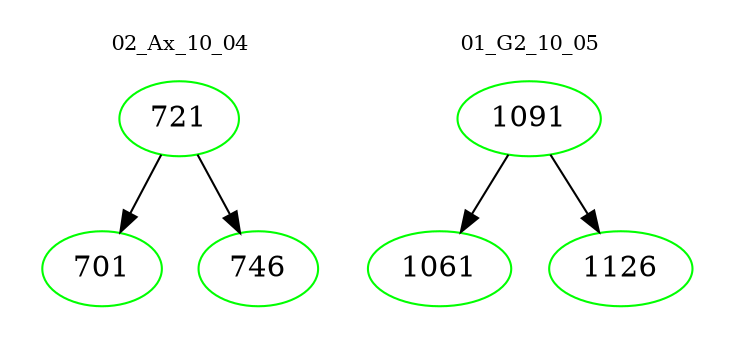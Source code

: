 digraph{
subgraph cluster_0 {
color = white
label = "02_Ax_10_04";
fontsize=10;
T0_721 [label="721", color="green"]
T0_721 -> T0_701 [color="black"]
T0_701 [label="701", color="green"]
T0_721 -> T0_746 [color="black"]
T0_746 [label="746", color="green"]
}
subgraph cluster_1 {
color = white
label = "01_G2_10_05";
fontsize=10;
T1_1091 [label="1091", color="green"]
T1_1091 -> T1_1061 [color="black"]
T1_1061 [label="1061", color="green"]
T1_1091 -> T1_1126 [color="black"]
T1_1126 [label="1126", color="green"]
}
}
